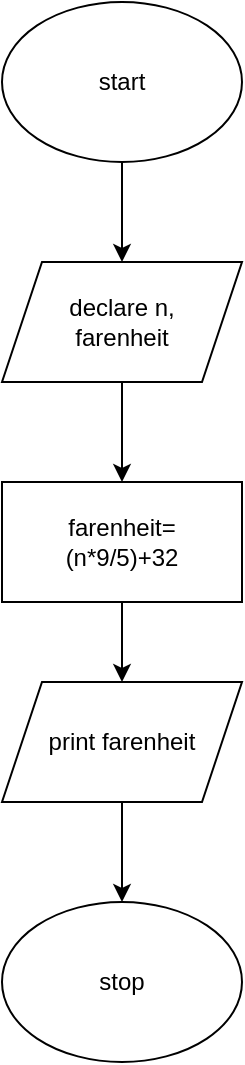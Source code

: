 <mxfile version="22.0.8" type="google">
  <diagram name="Page-1" id="tpJnRNHj-7RH_8cW4OMm">
    <mxGraphModel grid="1" page="1" gridSize="10" guides="1" tooltips="1" connect="1" arrows="1" fold="1" pageScale="1" pageWidth="827" pageHeight="1169" math="0" shadow="0">
      <root>
        <mxCell id="0" />
        <mxCell id="1" parent="0" />
        <mxCell id="5DTclgFAvNLuiK6n6SzZ-1" value="start" style="ellipse;whiteSpace=wrap;html=1;" vertex="1" parent="1">
          <mxGeometry x="300" width="120" height="80" as="geometry" />
        </mxCell>
        <mxCell id="5DTclgFAvNLuiK6n6SzZ-2" value="" style="endArrow=classic;html=1;rounded=0;exitX=0.5;exitY=1;exitDx=0;exitDy=0;" edge="1" parent="1" source="5DTclgFAvNLuiK6n6SzZ-1">
          <mxGeometry width="50" height="50" relative="1" as="geometry">
            <mxPoint x="370" y="130" as="sourcePoint" />
            <mxPoint x="360" y="130" as="targetPoint" />
          </mxGeometry>
        </mxCell>
        <mxCell id="5DTclgFAvNLuiK6n6SzZ-3" value="declare n,&lt;br&gt;farenheit" style="shape=parallelogram;perimeter=parallelogramPerimeter;whiteSpace=wrap;html=1;fixedSize=1;" vertex="1" parent="1">
          <mxGeometry x="300" y="130" width="120" height="60" as="geometry" />
        </mxCell>
        <mxCell id="5DTclgFAvNLuiK6n6SzZ-4" value="" style="endArrow=classic;html=1;rounded=0;exitX=0.5;exitY=1;exitDx=0;exitDy=0;" edge="1" parent="1" source="5DTclgFAvNLuiK6n6SzZ-3">
          <mxGeometry width="50" height="50" relative="1" as="geometry">
            <mxPoint x="220" y="390" as="sourcePoint" />
            <mxPoint x="360" y="240" as="targetPoint" />
          </mxGeometry>
        </mxCell>
        <mxCell id="5DTclgFAvNLuiK6n6SzZ-5" value="farenheit=&lt;br&gt;(n*9/5)+32" style="rounded=0;whiteSpace=wrap;html=1;" vertex="1" parent="1">
          <mxGeometry x="300" y="240" width="120" height="60" as="geometry" />
        </mxCell>
        <mxCell id="5DTclgFAvNLuiK6n6SzZ-6" value="" style="endArrow=classic;html=1;rounded=0;exitX=0.5;exitY=1;exitDx=0;exitDy=0;" edge="1" parent="1" source="5DTclgFAvNLuiK6n6SzZ-5">
          <mxGeometry width="50" height="50" relative="1" as="geometry">
            <mxPoint x="140" y="400" as="sourcePoint" />
            <mxPoint x="360" y="340" as="targetPoint" />
          </mxGeometry>
        </mxCell>
        <mxCell id="5DTclgFAvNLuiK6n6SzZ-7" value="print farenheit" style="shape=parallelogram;perimeter=parallelogramPerimeter;whiteSpace=wrap;html=1;fixedSize=1;" vertex="1" parent="1">
          <mxGeometry x="300" y="340" width="120" height="60" as="geometry" />
        </mxCell>
        <mxCell id="5DTclgFAvNLuiK6n6SzZ-8" value="" style="endArrow=classic;html=1;rounded=0;exitX=0.5;exitY=1;exitDx=0;exitDy=0;" edge="1" parent="1" source="5DTclgFAvNLuiK6n6SzZ-7">
          <mxGeometry width="50" height="50" relative="1" as="geometry">
            <mxPoint x="180" y="540" as="sourcePoint" />
            <mxPoint x="360" y="450" as="targetPoint" />
          </mxGeometry>
        </mxCell>
        <mxCell id="5DTclgFAvNLuiK6n6SzZ-9" value="stop" style="ellipse;whiteSpace=wrap;html=1;" vertex="1" parent="1">
          <mxGeometry x="300" y="450" width="120" height="80" as="geometry" />
        </mxCell>
      </root>
    </mxGraphModel>
  </diagram>
</mxfile>
